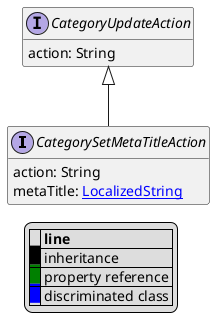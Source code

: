 @startuml

hide empty fields
hide empty methods
legend
|= |= line |
|<back:black>   </back>| inheritance |
|<back:green>   </back>| property reference |
|<back:blue>   </back>| discriminated class |
endlegend
interface CategorySetMetaTitleAction [[CategorySetMetaTitleAction.svg]] extends CategoryUpdateAction {
    action: String
    metaTitle: [[LocalizedString.svg LocalizedString]]
}
interface CategoryUpdateAction [[CategoryUpdateAction.svg]]  {
    action: String
}





@enduml
